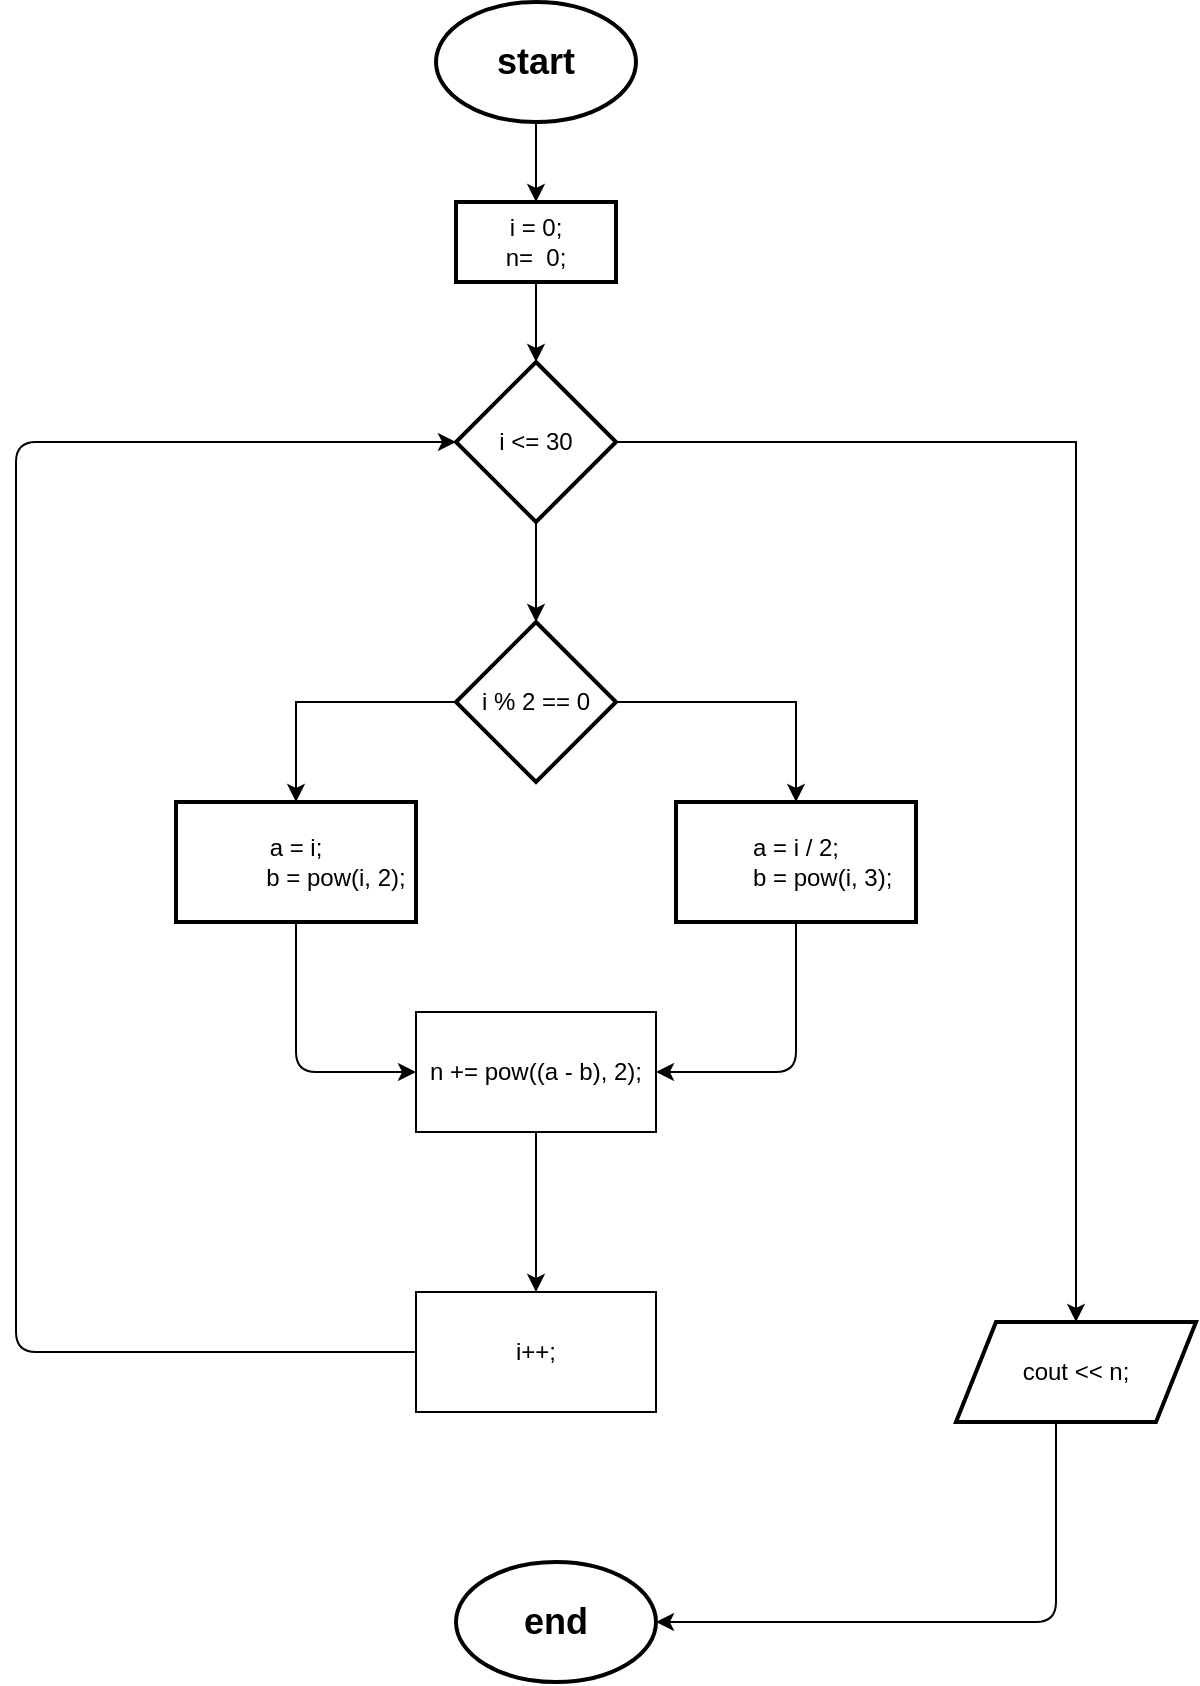 <mxfile version="13.9.9" type="device"><diagram id="MvYlJN1tR23axzLo-HAR" name="Страница 1"><mxGraphModel dx="768" dy="482" grid="1" gridSize="10" guides="1" tooltips="1" connect="1" arrows="1" fold="1" page="1" pageScale="1" pageWidth="827" pageHeight="1169" math="0" shadow="0"><root><mxCell id="0"/><mxCell id="1" parent="0"/><mxCell id="hU3CUb-1Mt5d3DK6FMf4-29" value="" style="edgeStyle=segmentEdgeStyle;endArrow=classic;html=1;" edge="1" parent="1" target="hU3CUb-1Mt5d3DK6FMf4-28"><mxGeometry width="50" height="50" relative="1" as="geometry"><mxPoint x="680" y="750" as="sourcePoint"/><mxPoint x="640" y="980" as="targetPoint"/><Array as="points"><mxPoint x="640" y="750"/><mxPoint x="640" y="860"/></Array></mxGeometry></mxCell><mxCell id="hU3CUb-1Mt5d3DK6FMf4-16" value="" style="edgeStyle=segmentEdgeStyle;endArrow=classic;html=1;entryX=1;entryY=0.5;entryDx=0;entryDy=0;" edge="1" parent="1" target="hU3CUb-1Mt5d3DK6FMf4-18"><mxGeometry width="50" height="50" relative="1" as="geometry"><mxPoint x="550" y="500" as="sourcePoint"/><mxPoint x="510" y="620" as="targetPoint"/><Array as="points"><mxPoint x="510" y="500"/><mxPoint x="510" y="585"/></Array></mxGeometry></mxCell><mxCell id="hU3CUb-1Mt5d3DK6FMf4-15" value="" style="edgeStyle=segmentEdgeStyle;endArrow=classic;html=1;" edge="1" parent="1" target="hU3CUb-1Mt5d3DK6FMf4-18"><mxGeometry width="50" height="50" relative="1" as="geometry"><mxPoint x="310" y="500" as="sourcePoint"/><mxPoint x="260" y="660" as="targetPoint"/><Array as="points"><mxPoint x="260" y="500"/><mxPoint x="260" y="585"/></Array></mxGeometry></mxCell><mxCell id="hU3CUb-1Mt5d3DK6FMf4-3" value="" style="edgeStyle=orthogonalEdgeStyle;rounded=0;orthogonalLoop=1;jettySize=auto;html=1;" edge="1" parent="1" source="hU3CUb-1Mt5d3DK6FMf4-1" target="hU3CUb-1Mt5d3DK6FMf4-2"><mxGeometry relative="1" as="geometry"/></mxCell><mxCell id="hU3CUb-1Mt5d3DK6FMf4-1" value="&lt;h2&gt;start&lt;/h2&gt;" style="strokeWidth=2;html=1;shape=mxgraph.flowchart.start_1;whiteSpace=wrap;" vertex="1" parent="1"><mxGeometry x="330" y="50" width="100" height="60" as="geometry"/></mxCell><mxCell id="hU3CUb-1Mt5d3DK6FMf4-5" value="" style="edgeStyle=orthogonalEdgeStyle;rounded=0;orthogonalLoop=1;jettySize=auto;html=1;" edge="1" parent="1" source="hU3CUb-1Mt5d3DK6FMf4-2" target="hU3CUb-1Mt5d3DK6FMf4-4"><mxGeometry relative="1" as="geometry"/></mxCell><mxCell id="hU3CUb-1Mt5d3DK6FMf4-2" value="i = 0;&lt;br&gt;n=&amp;nbsp; 0;" style="whiteSpace=wrap;html=1;strokeWidth=2;" vertex="1" parent="1"><mxGeometry x="340" y="150" width="80" height="40" as="geometry"/></mxCell><mxCell id="hU3CUb-1Mt5d3DK6FMf4-9" value="" style="edgeStyle=orthogonalEdgeStyle;rounded=0;orthogonalLoop=1;jettySize=auto;html=1;" edge="1" parent="1" source="hU3CUb-1Mt5d3DK6FMf4-4" target="hU3CUb-1Mt5d3DK6FMf4-8"><mxGeometry relative="1" as="geometry"/></mxCell><mxCell id="hU3CUb-1Mt5d3DK6FMf4-25" value="" style="edgeStyle=orthogonalEdgeStyle;rounded=0;orthogonalLoop=1;jettySize=auto;html=1;" edge="1" parent="1" source="hU3CUb-1Mt5d3DK6FMf4-4" target="hU3CUb-1Mt5d3DK6FMf4-24"><mxGeometry relative="1" as="geometry"/></mxCell><mxCell id="hU3CUb-1Mt5d3DK6FMf4-4" value="i &amp;lt;= 30" style="rhombus;whiteSpace=wrap;html=1;strokeWidth=2;" vertex="1" parent="1"><mxGeometry x="340" y="230" width="80" height="80" as="geometry"/></mxCell><mxCell id="hU3CUb-1Mt5d3DK6FMf4-11" value="" style="edgeStyle=orthogonalEdgeStyle;rounded=0;orthogonalLoop=1;jettySize=auto;html=1;" edge="1" parent="1" source="hU3CUb-1Mt5d3DK6FMf4-8" target="hU3CUb-1Mt5d3DK6FMf4-10"><mxGeometry relative="1" as="geometry"/></mxCell><mxCell id="hU3CUb-1Mt5d3DK6FMf4-13" value="" style="edgeStyle=orthogonalEdgeStyle;rounded=0;orthogonalLoop=1;jettySize=auto;html=1;" edge="1" parent="1" source="hU3CUb-1Mt5d3DK6FMf4-8" target="hU3CUb-1Mt5d3DK6FMf4-12"><mxGeometry relative="1" as="geometry"/></mxCell><mxCell id="hU3CUb-1Mt5d3DK6FMf4-8" value="i % 2 == 0" style="rhombus;whiteSpace=wrap;html=1;strokeWidth=2;" vertex="1" parent="1"><mxGeometry x="340" y="360" width="80" height="80" as="geometry"/></mxCell><mxCell id="hU3CUb-1Mt5d3DK6FMf4-10" value="&lt;div&gt;a = i / 2;&lt;/div&gt;&lt;div&gt;&amp;nbsp; &amp;nbsp; &amp;nbsp; &amp;nbsp; b = pow(i, 3);&lt;/div&gt;" style="whiteSpace=wrap;html=1;strokeWidth=2;" vertex="1" parent="1"><mxGeometry x="450" y="450" width="120" height="60" as="geometry"/></mxCell><mxCell id="hU3CUb-1Mt5d3DK6FMf4-12" value="&lt;div&gt;a = i;&lt;/div&gt;&lt;div&gt;&amp;nbsp; &amp;nbsp; &amp;nbsp; &amp;nbsp; &amp;nbsp; &amp;nbsp; b = pow(i, 2);&lt;/div&gt;" style="whiteSpace=wrap;html=1;strokeWidth=2;" vertex="1" parent="1"><mxGeometry x="200" y="450" width="120" height="60" as="geometry"/></mxCell><mxCell id="hU3CUb-1Mt5d3DK6FMf4-21" value="" style="edgeStyle=orthogonalEdgeStyle;rounded=0;orthogonalLoop=1;jettySize=auto;html=1;" edge="1" parent="1" source="hU3CUb-1Mt5d3DK6FMf4-18" target="hU3CUb-1Mt5d3DK6FMf4-20"><mxGeometry relative="1" as="geometry"/></mxCell><mxCell id="hU3CUb-1Mt5d3DK6FMf4-18" value="n += pow((a - b), 2);" style="rounded=0;whiteSpace=wrap;html=1;" vertex="1" parent="1"><mxGeometry x="320" y="555" width="120" height="60" as="geometry"/></mxCell><mxCell id="hU3CUb-1Mt5d3DK6FMf4-20" value="i++;" style="rounded=0;whiteSpace=wrap;html=1;" vertex="1" parent="1"><mxGeometry x="320" y="695" width="120" height="60" as="geometry"/></mxCell><mxCell id="hU3CUb-1Mt5d3DK6FMf4-22" value="" style="edgeStyle=segmentEdgeStyle;endArrow=classic;html=1;" edge="1" parent="1" source="hU3CUb-1Mt5d3DK6FMf4-20" target="hU3CUb-1Mt5d3DK6FMf4-4"><mxGeometry width="50" height="50" relative="1" as="geometry"><mxPoint x="260" y="730" as="sourcePoint"/><mxPoint x="120" y="150" as="targetPoint"/><Array as="points"><mxPoint x="120" y="725"/><mxPoint x="120" y="270"/></Array></mxGeometry></mxCell><mxCell id="hU3CUb-1Mt5d3DK6FMf4-24" value="cout &amp;lt;&amp;lt; n;" style="shape=parallelogram;perimeter=parallelogramPerimeter;whiteSpace=wrap;html=1;fixedSize=1;strokeWidth=2;" vertex="1" parent="1"><mxGeometry x="590" y="710" width="120" height="50" as="geometry"/></mxCell><mxCell id="hU3CUb-1Mt5d3DK6FMf4-28" value="&lt;h2&gt;end&lt;/h2&gt;" style="strokeWidth=2;html=1;shape=mxgraph.flowchart.start_1;whiteSpace=wrap;" vertex="1" parent="1"><mxGeometry x="340" y="830" width="100" height="60" as="geometry"/></mxCell></root></mxGraphModel></diagram></mxfile>